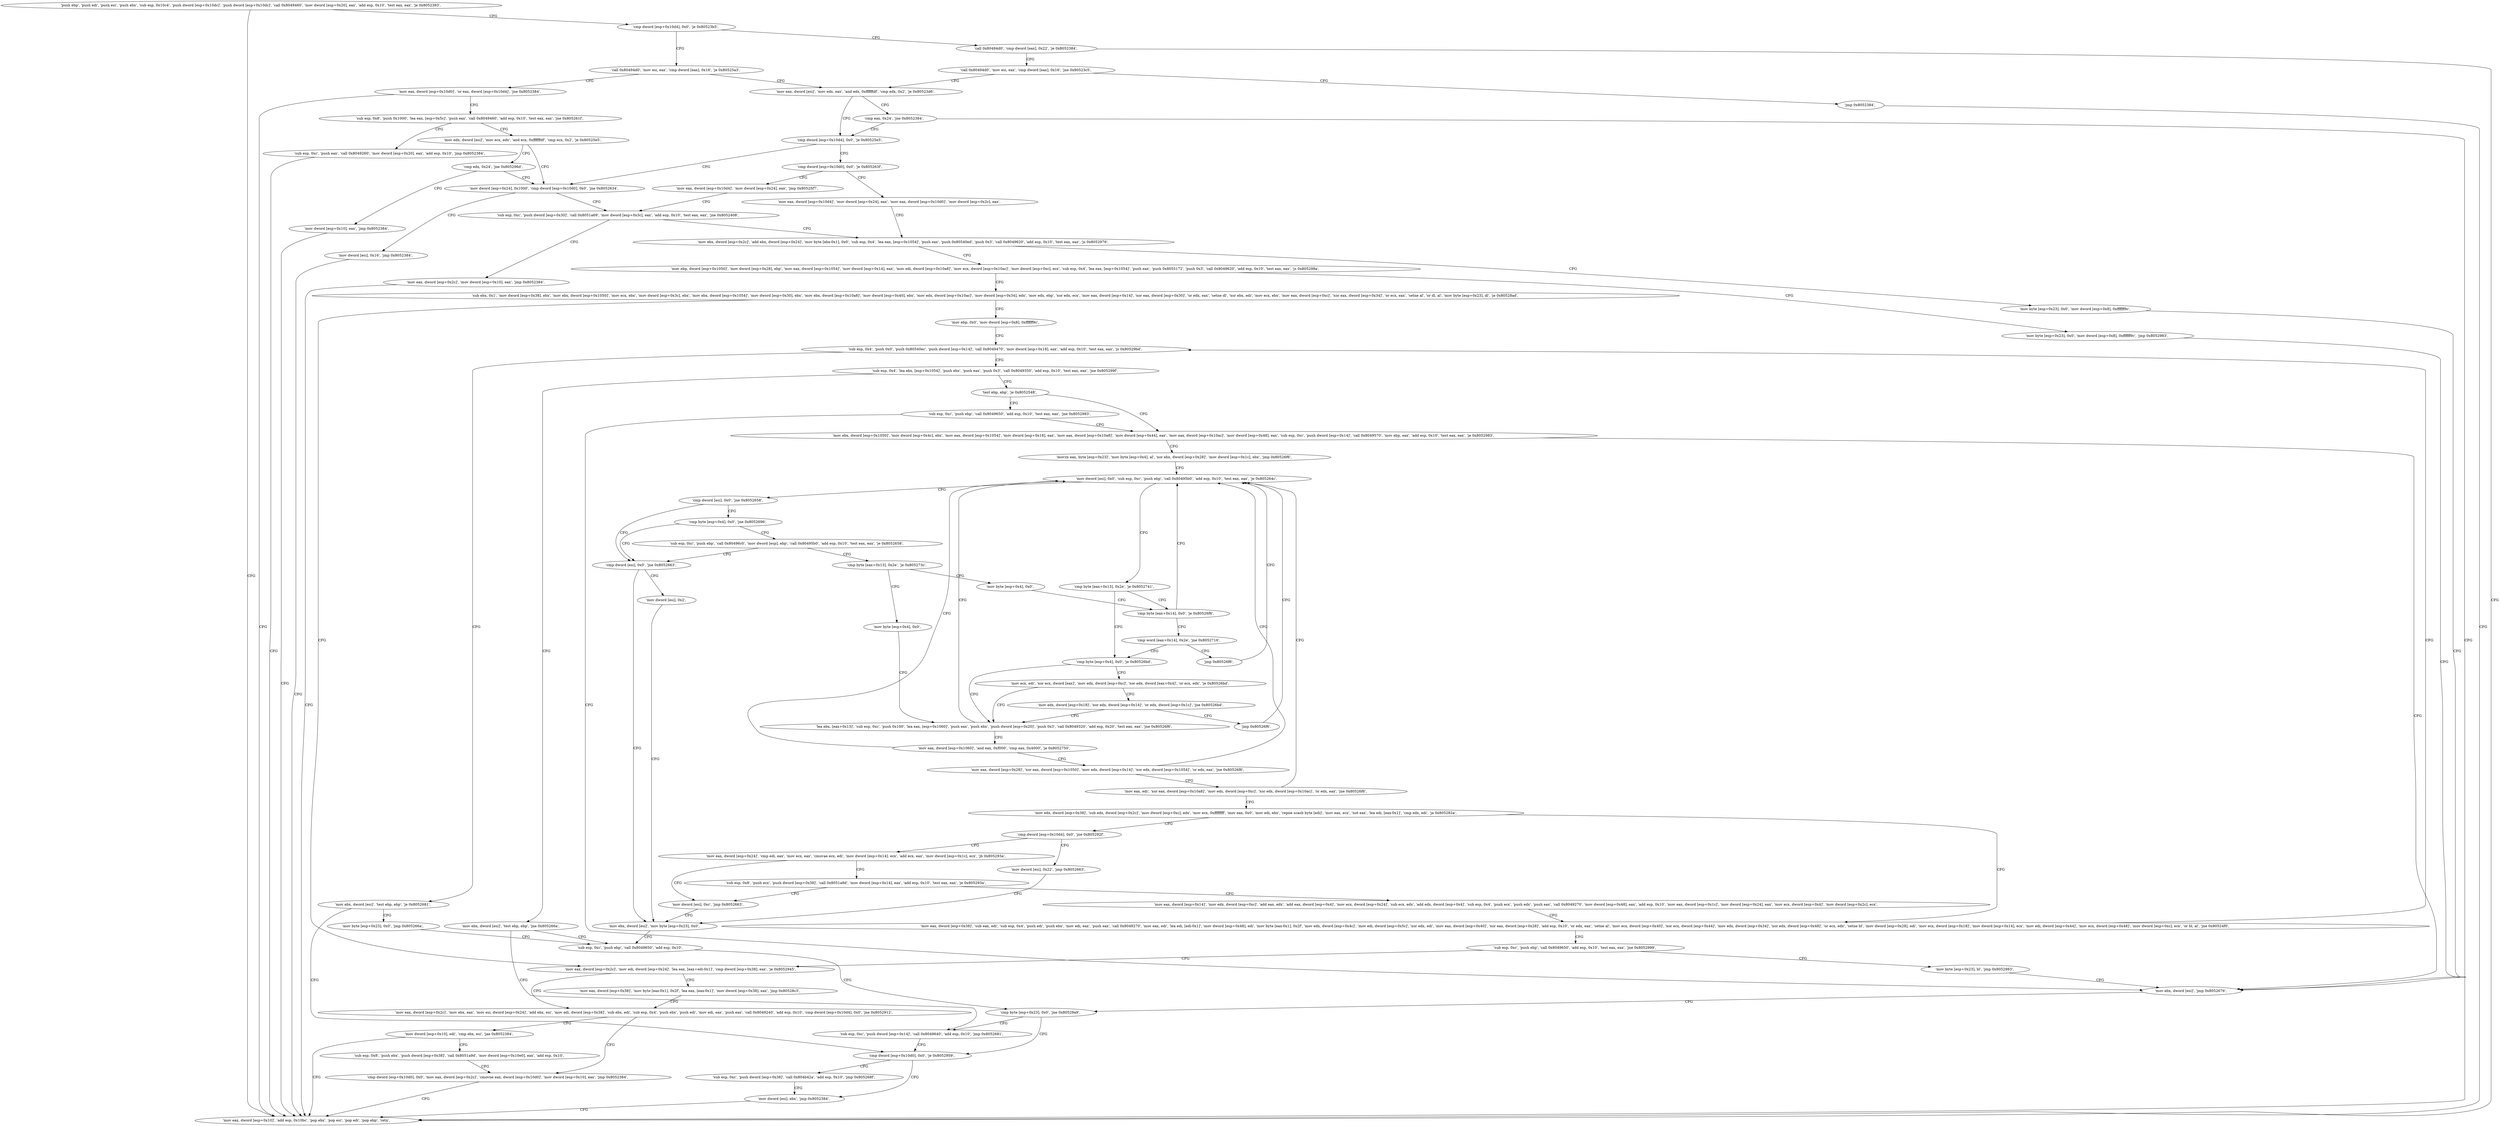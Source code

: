 digraph "func" {
"134554460" [label = "'push ebp', 'push edi', 'push esi', 'push ebx', 'sub esp, 0x10c4', 'push dword [esp+0x10dc]', 'push dword [esp+0x10dc]', 'call 0x8049460', 'mov dword [esp+0x20], eax', 'add esp, 0x10', 'test eax, eax', 'je 0x8052393', " ]
"134554515" [label = "'cmp dword [esp+0x10d4], 0x0', 'je 0x80523b5', " ]
"134554500" [label = "'mov eax, dword [esp+0x10]', 'add esp, 0x10bc', 'pop ebx', 'pop esi', 'pop edi', 'pop ebp', 'retn', " ]
"134554549" [label = "'call 0x80494d0', 'mov esi, eax', 'cmp dword [eax], 0x16', 'je 0x80525a3', " ]
"134554525" [label = "'call 0x80494d0', 'cmp dword [eax], 0x22', 'je 0x8052384', " ]
"134555043" [label = "'mov eax, dword [esp+0x10d0]', 'or eax, dword [esp+0x10d4]', 'jne 0x8052384', " ]
"134554565" [label = "'mov eax, dword [esi]', 'mov edx, eax', 'and edx, 0xffffffdf', 'cmp edx, 0x2', 'je 0x80523d6', " ]
"134554535" [label = "'call 0x80494d0', 'mov esi, eax', 'cmp dword [eax], 0x16', 'jne 0x80523c5', " ]
"134555063" [label = "'sub esp, 0x8', 'push 0x1000', 'lea eax, [esp+0x5c]', 'push eax', 'call 0x8049460', 'add esp, 0x10', 'test eax, eax', 'jne 0x805261f', " ]
"134554582" [label = "'cmp dword [esp+0x10d4], 0x0', 'je 0x80525e5', " ]
"134554577" [label = "'cmp eax, 0x24', 'jne 0x8052384', " ]
"134554547" [label = "'jmp 0x8052384', " ]
"134555167" [label = "'sub esp, 0xc', 'push eax', 'call 0x8049260', 'mov dword [esp+0x20], eax', 'add esp, 0x10', 'jmp 0x8052384', " ]
"134555088" [label = "'mov edx, dword [esi]', 'mov ecx, edx', 'and ecx, 0xffffffdf', 'cmp ecx, 0x2', 'je 0x80525e5', " ]
"134555109" [label = "'mov dword [esp+0x24], 0x1000', 'cmp dword [esp+0x10d0], 0x0', 'jne 0x8052634', " ]
"134554596" [label = "'cmp dword [esp+0x10d0], 0x0', 'je 0x805263f', " ]
"134555100" [label = "'cmp edx, 0x24', 'jne 0x805296d', " ]
"134555188" [label = "'mov dword [esi], 0x16', 'jmp 0x8052384', " ]
"134555127" [label = "'sub esp, 0xc', 'push dword [esp+0x30]', 'call 0x8051a69', 'mov dword [esp+0x3c], eax', 'add esp, 0x10', 'test eax, eax', 'jne 0x8052408', " ]
"134555199" [label = "'mov eax, dword [esp+0x10d4]', 'mov dword [esp+0x24], eax', 'jmp 0x80525f7', " ]
"134554610" [label = "'mov eax, dword [esp+0x10d4]', 'mov dword [esp+0x24], eax', 'mov eax, dword [esp+0x10d0]', 'mov dword [esp+0x2c], eax', " ]
"134556013" [label = "'mov dword [esp+0x10], eax', 'jmp 0x8052384', " ]
"134554632" [label = "'mov ebx, dword [esp+0x2c]', 'add ebx, dword [esp+0x24]', 'mov byte [ebx-0x1], 0x0', 'sub esp, 0x4', 'lea eax, [esp+0x1054]', 'push eax', 'push 0x80540ed', 'push 0x3', 'call 0x8049620', 'add esp, 0x10', 'test eax, eax', 'js 0x8052976', " ]
"134555154" [label = "'mov eax, dword [esp+0x2c]', 'mov dword [esp+0x10], eax', 'jmp 0x8052384', " ]
"134556022" [label = "'mov byte [esp+0x23], 0x0', 'mov dword [esp+0x8], 0xffffff9c', " ]
"134554678" [label = "'mov ebp, dword [esp+0x1050]', 'mov dword [esp+0x28], ebp', 'mov eax, dword [esp+0x1054]', 'mov dword [esp+0x14], eax', 'mov edi, dword [esp+0x10a8]', 'mov ecx, dword [esp+0x10ac]', 'mov dword [esp+0xc], ecx', 'sub esp, 0x4', 'lea eax, [esp+0x1054]', 'push eax', 'push 0x8055172', 'push 0x3', 'call 0x8049620', 'add esp, 0x10', 'test eax, eax', 'js 0x805298a', " ]
"134556035" [label = "'mov ebx, dword [esi]', 'jmp 0x8052676', " ]
"134556042" [label = "'mov byte [esp+0x23], 0x0', 'mov dword [esp+0x8], 0xffffff9c', 'jmp 0x8052983', " ]
"134554752" [label = "'sub ebx, 0x1', 'mov dword [esp+0x38], ebx', 'mov ebx, dword [esp+0x1050]', 'mov ecx, ebx', 'mov dword [esp+0x3c], ebx', 'mov ebx, dword [esp+0x1054]', 'mov dword [esp+0x30], ebx', 'mov ebx, dword [esp+0x10a8]', 'mov dword [esp+0x40], ebx', 'mov edx, dword [esp+0x10ac]', 'mov dword [esp+0x34], edx', 'mov edx, ebp', 'xor edx, ecx', 'mov eax, dword [esp+0x14]', 'xor eax, dword [esp+0x30]', 'or edx, eax', 'setne dl', 'xor ebx, edi', 'mov ecx, ebx', 'mov eax, dword [esp+0xc]', 'xor eax, dword [esp+0x34]', 'or ecx, eax', 'setne al', 'or dl, al', 'mov byte [esp+0x23], dl', 'je 0x80528ad', " ]
"134555254" [label = "'cmp byte [esp+0x23], 0x0', 'jne 0x80529a9', " ]
"134556073" [label = "'sub esp, 0xc', 'push dword [esp+0x14]', 'call 0x8049640', 'add esp, 0x10', 'jmp 0x8052681', " ]
"134555265" [label = "'cmp dword [esp+0x10d0], 0x0', 'je 0x8052959', " ]
"134555821" [label = "'mov eax, dword [esp+0x2c]', 'mov edi, dword [esp+0x24]', 'lea eax, [eax+edi-0x1]', 'cmp dword [esp+0x38], eax', 'je 0x8052945', " ]
"134554851" [label = "'mov ebp, 0x0', 'mov dword [esp+0x8], 0xffffff9c', " ]
"134555993" [label = "'sub esp, 0xc', 'push dword [esp+0x38]', 'call 0x804b42a', 'add esp, 0x10', 'jmp 0x805268f', " ]
"134555279" [label = "'mov dword [esi], ebx', 'jmp 0x8052384', " ]
"134555973" [label = "'mov eax, dword [esp+0x38]', 'mov byte [eax-0x1], 0x2f', 'lea eax, [eax-0x1]', 'mov dword [esp+0x38], eax', 'jmp 0x80528c3', " ]
"134555843" [label = "'mov eax, dword [esp+0x2c]', 'mov ebx, eax', 'mov esi, dword [esp+0x24]', 'add ebx, esi', 'mov edi, dword [esp+0x38]', 'sub ebx, edi', 'sub esp, 0x4', 'push ebx', 'push edi', 'mov edi, eax', 'push eax', 'call 0x8049240', 'add esp, 0x10', 'cmp dword [esp+0x10d4], 0x0', 'jne 0x8052912', " ]
"134554864" [label = "'sub esp, 0x4', 'push 0x0', 'push 0x80540ec', 'push dword [esp+0x14]', 'call 0x8049470', 'mov dword [esp+0x18], eax', 'add esp, 0x10', 'test eax, eax', 'js 0x80529bd', " ]
"134555922" [label = "'cmp dword [esp+0x10d0], 0x0', 'mov eax, dword [esp+0x2c]', 'cmovne eax, dword [esp+0x10d0]', 'mov dword [esp+0x10], eax', 'jmp 0x8052384', " ]
"134555887" [label = "'mov dword [esp+0x10], edi', 'cmp ebx, esi', 'jae 0x8052384', " ]
"134556093" [label = "'mov ebx, dword [esi]', 'test ebp, ebp', 'je 0x8052681', " ]
"134556103" [label = "'mov byte [esp+0x23], 0x0', 'jmp 0x805266a', " ]
"134554898" [label = "'sub esp, 0x4', 'lea ebx, [esp+0x1054]', 'push ebx', 'push eax', 'push 0x3', 'call 0x8049350', 'add esp, 0x10', 'test eax, eax', 'jne 0x805299f', " ]
"134556063" [label = "'mov ebx, dword [esi]', 'test ebp, ebp', 'jne 0x805266a', " ]
"134554928" [label = "'test ebp, ebp', 'je 0x8052548', " ]
"134555899" [label = "'sub esp, 0x8', 'push ebx', 'push dword [esp+0x38]', 'call 0x8051a9d', 'mov dword [esp+0x10e0], eax', 'add esp, 0x10', " ]
"134555242" [label = "'sub esp, 0xc', 'push ebp', 'call 0x8049650', 'add esp, 0x10', " ]
"134554952" [label = "'mov ebx, dword [esp+0x1050]', 'mov dword [esp+0x4c], ebx', 'mov eax, dword [esp+0x1054]', 'mov dword [esp+0x18], eax', 'mov eax, dword [esp+0x10a8]', 'mov dword [esp+0x44], eax', 'mov eax, dword [esp+0x10ac]', 'mov dword [esp+0x48], eax', 'sub esp, 0xc', 'push dword [esp+0x14]', 'call 0x8049570', 'mov ebp, eax', 'add esp, 0x10', 'test eax, eax', 'je 0x8052983', " ]
"134554932" [label = "'sub esp, 0xc', 'push ebp', 'call 0x8049650', 'add esp, 0x10', 'test eax, eax', 'jne 0x8052983', " ]
"134555021" [label = "'movzx eax, byte [esp+0x23]', 'mov byte [esp+0x4], al', 'xor ebx, dword [esp+0x28]', 'mov dword [esp+0x1c], ebx', 'jmp 0x80526f6', " ]
"134555382" [label = "'mov dword [esi], 0x0', 'sub esp, 0xc', 'push ebp', 'call 0x80495b0', 'add esp, 0x10', 'test eax, eax', 'je 0x805264c', " ]
"134555212" [label = "'cmp dword [esi], 0x0', 'jne 0x8052658', " ]
"134555408" [label = "'cmp byte [eax+0x13], 0x2e', 'je 0x8052741', " ]
"134555224" [label = "'cmp dword [esi], 0x0', 'jne 0x8052663', " ]
"134555217" [label = "'cmp byte [esp+0x4], 0x0', 'jne 0x8052696', " ]
"134555457" [label = "'cmp byte [eax+0x14], 0x0', 'je 0x80526f6', " ]
"134555414" [label = "'cmp byte [esp+0x4], 0x0', 'je 0x80526bd', " ]
"134555235" [label = "'mov ebx, dword [esi]', 'mov byte [esp+0x23], 0x0', " ]
"134555229" [label = "'mov dword [esi], 0x2', " ]
"134555286" [label = "'sub esp, 0xc', 'push ebp', 'call 0x80496c0', 'mov dword [esp], ebp', 'call 0x80495b0', 'add esp, 0x10', 'test eax, eax', 'je 0x8052658', " ]
"134555463" [label = "'cmp word [eax+0x14], 0x2e', 'jne 0x8052716', " ]
"134555325" [label = "'lea ebx, [eax+0x13]', 'sub esp, 0xc', 'push 0x100', 'lea eax, [esp+0x1060]', 'push eax', 'push ebx', 'push dword [esp+0x20]', 'push 0x3', 'call 0x8049320', 'add esp, 0x20', 'test eax, eax', 'jne 0x80526f6', " ]
"134555421" [label = "'mov ecx, edi', 'xor ecx, dword [eax]', 'mov edx, dword [esp+0xc]', 'xor edx, dword [eax+0x4]', 'or ecx, edx', 'je 0x80526bd', " ]
"134555310" [label = "'cmp byte [eax+0x13], 0x2e', 'je 0x805273c', " ]
"134555470" [label = "'jmp 0x80526f6', " ]
"134555363" [label = "'mov eax, dword [esp+0x1060]', 'and eax, 0xf000', 'cmp eax, 0x4000', 'je 0x8052750', " ]
"134555436" [label = "'mov edx, dword [esp+0x18]', 'xor edx, dword [esp+0x14]', 'or edx, dword [esp+0x1c]', 'jne 0x80526bd', " ]
"134555452" [label = "'mov byte [esp+0x4], 0x0', " ]
"134555320" [label = "'mov byte [esp+0x4], 0x0', " ]
"134555472" [label = "'mov eax, dword [esp+0x28]', 'xor eax, dword [esp+0x1050]', 'mov edx, dword [esp+0x14]', 'xor edx, dword [esp+0x1054]', 'or edx, eax', 'jne 0x80526f6', " ]
"134555450" [label = "'jmp 0x80526f6', " ]
"134555498" [label = "'mov eax, edi', 'xor eax, dword [esp+0x10a8]', 'mov edx, dword [esp+0xc]', 'xor edx, dword [esp+0x10ac]', 'or edx, eax', 'jne 0x80526f6', " ]
"134555526" [label = "'mov edx, dword [esp+0x38]', 'sub edx, dword [esp+0x2c]', 'mov dword [esp+0xc], edx', 'mov ecx, 0xffffffff', 'mov eax, 0x0', 'mov edi, ebx', 'repne scasb byte [edi]', 'mov eax, ecx', 'not eax', 'lea edi, [eax-0x1]', 'cmp edx, edi', 'ja 0x805282a', " ]
"134555690" [label = "'mov eax, dword [esp+0x38]', 'sub eax, edi', 'sub esp, 0x4', 'push edi', 'push ebx', 'mov edi, eax', 'push eax', 'call 0x8049270', 'mov eax, edi', 'lea edi, [edi-0x1]', 'mov dword [esp+0x48], edi', 'mov byte [eax-0x1], 0x2f', 'mov edx, dword [esp+0x4c]', 'mov edi, dword [esp+0x5c]', 'xor edx, edi', 'mov eax, dword [esp+0x40]', 'xor eax, dword [esp+0x28]', 'add esp, 0x10', 'or edx, eax', 'setne al', 'mov ecx, dword [esp+0x40]', 'xor ecx, dword [esp+0x44]', 'mov edx, dword [esp+0x34]', 'xor edx, dword [esp+0x48]', 'or ecx, edx', 'setne bl', 'mov dword [esp+0x28], edi', 'mov ecx, dword [esp+0x18]', 'mov dword [esp+0x14], ecx', 'mov edi, dword [esp+0x44]', 'mov ecx, dword [esp+0x48]', 'mov dword [esp+0xc], ecx', 'or bl, al', 'jne 0x80524f0', " ]
"134555563" [label = "'cmp dword [esp+0x10d4], 0x0', 'jne 0x805292f', " ]
"134555801" [label = "'sub esp, 0xc', 'push ebp', 'call 0x8049650', 'add esp, 0x10', 'test eax, eax', 'jne 0x8052999', " ]
"134555951" [label = "'mov dword [esi], 0x22', 'jmp 0x8052663', " ]
"134555577" [label = "'mov eax, dword [esp+0x24]', 'cmp edi, eax', 'mov ecx, eax', 'cmovae ecx, edi', 'mov dword [esp+0x14], ecx', 'add ecx, eax', 'mov dword [esp+0x1c], ecx', 'jb 0x805293a', " ]
"134556057" [label = "'mov byte [esp+0x23], bl', 'jmp 0x8052983', " ]
"134555962" [label = "'mov dword [esi], 0xc', 'jmp 0x8052663', " ]
"134555604" [label = "'sub esp, 0x8', 'push ecx', 'push dword [esp+0x38]', 'call 0x8051a9d', 'mov dword [esp+0x14], eax', 'add esp, 0x10', 'test eax, eax', 'je 0x805293a', " ]
"134555632" [label = "'mov eax, dword [esp+0x14]', 'mov edx, dword [esp+0xc]', 'add eax, edx', 'add eax, dword [esp+0x4]', 'mov ecx, dword [esp+0x24]', 'sub ecx, edx', 'add edx, dword [esp+0x4]', 'sub esp, 0x4', 'push ecx', 'push edx', 'push eax', 'call 0x8049270', 'mov dword [esp+0x48], eax', 'add esp, 0x10', 'mov eax, dword [esp+0x1c]', 'mov dword [esp+0x24], eax', 'mov ecx, dword [esp+0x4]', 'mov dword [esp+0x2c], ecx', " ]
"134554460" -> "134554515" [ label = "CFG" ]
"134554460" -> "134554500" [ label = "CFG" ]
"134554515" -> "134554549" [ label = "CFG" ]
"134554515" -> "134554525" [ label = "CFG" ]
"134554549" -> "134555043" [ label = "CFG" ]
"134554549" -> "134554565" [ label = "CFG" ]
"134554525" -> "134554500" [ label = "CFG" ]
"134554525" -> "134554535" [ label = "CFG" ]
"134555043" -> "134554500" [ label = "CFG" ]
"134555043" -> "134555063" [ label = "CFG" ]
"134554565" -> "134554582" [ label = "CFG" ]
"134554565" -> "134554577" [ label = "CFG" ]
"134554535" -> "134554565" [ label = "CFG" ]
"134554535" -> "134554547" [ label = "CFG" ]
"134555063" -> "134555167" [ label = "CFG" ]
"134555063" -> "134555088" [ label = "CFG" ]
"134554582" -> "134555109" [ label = "CFG" ]
"134554582" -> "134554596" [ label = "CFG" ]
"134554577" -> "134554500" [ label = "CFG" ]
"134554577" -> "134554582" [ label = "CFG" ]
"134554547" -> "134554500" [ label = "CFG" ]
"134555167" -> "134554500" [ label = "CFG" ]
"134555088" -> "134555109" [ label = "CFG" ]
"134555088" -> "134555100" [ label = "CFG" ]
"134555109" -> "134555188" [ label = "CFG" ]
"134555109" -> "134555127" [ label = "CFG" ]
"134554596" -> "134555199" [ label = "CFG" ]
"134554596" -> "134554610" [ label = "CFG" ]
"134555100" -> "134556013" [ label = "CFG" ]
"134555100" -> "134555109" [ label = "CFG" ]
"134555188" -> "134554500" [ label = "CFG" ]
"134555127" -> "134554632" [ label = "CFG" ]
"134555127" -> "134555154" [ label = "CFG" ]
"134555199" -> "134555127" [ label = "CFG" ]
"134554610" -> "134554632" [ label = "CFG" ]
"134556013" -> "134554500" [ label = "CFG" ]
"134554632" -> "134556022" [ label = "CFG" ]
"134554632" -> "134554678" [ label = "CFG" ]
"134555154" -> "134554500" [ label = "CFG" ]
"134556022" -> "134556035" [ label = "CFG" ]
"134554678" -> "134556042" [ label = "CFG" ]
"134554678" -> "134554752" [ label = "CFG" ]
"134556035" -> "134555254" [ label = "CFG" ]
"134556042" -> "134556035" [ label = "CFG" ]
"134554752" -> "134555821" [ label = "CFG" ]
"134554752" -> "134554851" [ label = "CFG" ]
"134555254" -> "134556073" [ label = "CFG" ]
"134555254" -> "134555265" [ label = "CFG" ]
"134556073" -> "134555265" [ label = "CFG" ]
"134555265" -> "134555993" [ label = "CFG" ]
"134555265" -> "134555279" [ label = "CFG" ]
"134555821" -> "134555973" [ label = "CFG" ]
"134555821" -> "134555843" [ label = "CFG" ]
"134554851" -> "134554864" [ label = "CFG" ]
"134555993" -> "134555279" [ label = "CFG" ]
"134555279" -> "134554500" [ label = "CFG" ]
"134555973" -> "134555843" [ label = "CFG" ]
"134555843" -> "134555922" [ label = "CFG" ]
"134555843" -> "134555887" [ label = "CFG" ]
"134554864" -> "134556093" [ label = "CFG" ]
"134554864" -> "134554898" [ label = "CFG" ]
"134555922" -> "134554500" [ label = "CFG" ]
"134555887" -> "134554500" [ label = "CFG" ]
"134555887" -> "134555899" [ label = "CFG" ]
"134556093" -> "134555265" [ label = "CFG" ]
"134556093" -> "134556103" [ label = "CFG" ]
"134556103" -> "134555242" [ label = "CFG" ]
"134554898" -> "134556063" [ label = "CFG" ]
"134554898" -> "134554928" [ label = "CFG" ]
"134556063" -> "134555242" [ label = "CFG" ]
"134556063" -> "134556073" [ label = "CFG" ]
"134554928" -> "134554952" [ label = "CFG" ]
"134554928" -> "134554932" [ label = "CFG" ]
"134555899" -> "134555922" [ label = "CFG" ]
"134555242" -> "134555254" [ label = "CFG" ]
"134554952" -> "134556035" [ label = "CFG" ]
"134554952" -> "134555021" [ label = "CFG" ]
"134554932" -> "134556035" [ label = "CFG" ]
"134554932" -> "134554952" [ label = "CFG" ]
"134555021" -> "134555382" [ label = "CFG" ]
"134555382" -> "134555212" [ label = "CFG" ]
"134555382" -> "134555408" [ label = "CFG" ]
"134555212" -> "134555224" [ label = "CFG" ]
"134555212" -> "134555217" [ label = "CFG" ]
"134555408" -> "134555457" [ label = "CFG" ]
"134555408" -> "134555414" [ label = "CFG" ]
"134555224" -> "134555235" [ label = "CFG" ]
"134555224" -> "134555229" [ label = "CFG" ]
"134555217" -> "134555286" [ label = "CFG" ]
"134555217" -> "134555224" [ label = "CFG" ]
"134555457" -> "134555382" [ label = "CFG" ]
"134555457" -> "134555463" [ label = "CFG" ]
"134555414" -> "134555325" [ label = "CFG" ]
"134555414" -> "134555421" [ label = "CFG" ]
"134555235" -> "134555242" [ label = "CFG" ]
"134555229" -> "134555235" [ label = "CFG" ]
"134555286" -> "134555224" [ label = "CFG" ]
"134555286" -> "134555310" [ label = "CFG" ]
"134555463" -> "134555414" [ label = "CFG" ]
"134555463" -> "134555470" [ label = "CFG" ]
"134555325" -> "134555382" [ label = "CFG" ]
"134555325" -> "134555363" [ label = "CFG" ]
"134555421" -> "134555325" [ label = "CFG" ]
"134555421" -> "134555436" [ label = "CFG" ]
"134555310" -> "134555452" [ label = "CFG" ]
"134555310" -> "134555320" [ label = "CFG" ]
"134555470" -> "134555382" [ label = "CFG" ]
"134555363" -> "134555472" [ label = "CFG" ]
"134555363" -> "134555382" [ label = "CFG" ]
"134555436" -> "134555325" [ label = "CFG" ]
"134555436" -> "134555450" [ label = "CFG" ]
"134555452" -> "134555457" [ label = "CFG" ]
"134555320" -> "134555325" [ label = "CFG" ]
"134555472" -> "134555382" [ label = "CFG" ]
"134555472" -> "134555498" [ label = "CFG" ]
"134555450" -> "134555382" [ label = "CFG" ]
"134555498" -> "134555382" [ label = "CFG" ]
"134555498" -> "134555526" [ label = "CFG" ]
"134555526" -> "134555690" [ label = "CFG" ]
"134555526" -> "134555563" [ label = "CFG" ]
"134555690" -> "134554864" [ label = "CFG" ]
"134555690" -> "134555801" [ label = "CFG" ]
"134555563" -> "134555951" [ label = "CFG" ]
"134555563" -> "134555577" [ label = "CFG" ]
"134555801" -> "134556057" [ label = "CFG" ]
"134555801" -> "134555821" [ label = "CFG" ]
"134555951" -> "134555235" [ label = "CFG" ]
"134555577" -> "134555962" [ label = "CFG" ]
"134555577" -> "134555604" [ label = "CFG" ]
"134556057" -> "134556035" [ label = "CFG" ]
"134555962" -> "134555235" [ label = "CFG" ]
"134555604" -> "134555962" [ label = "CFG" ]
"134555604" -> "134555632" [ label = "CFG" ]
"134555632" -> "134555690" [ label = "CFG" ]
}
